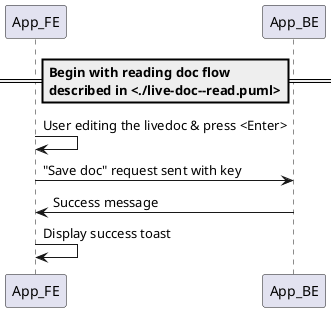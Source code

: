@startuml
== Begin with reading doc flow \ndescribed in <./live-doc--read.puml>==
participant App_FE
participant App_BE
App_FE -> App_FE: User editing the livedoc & press <Enter>
App_FE -> App_BE: "Save doc" request sent with key
App_BE -> App_FE: Success message
App_FE -> App_FE: Display success toast
@enduml
